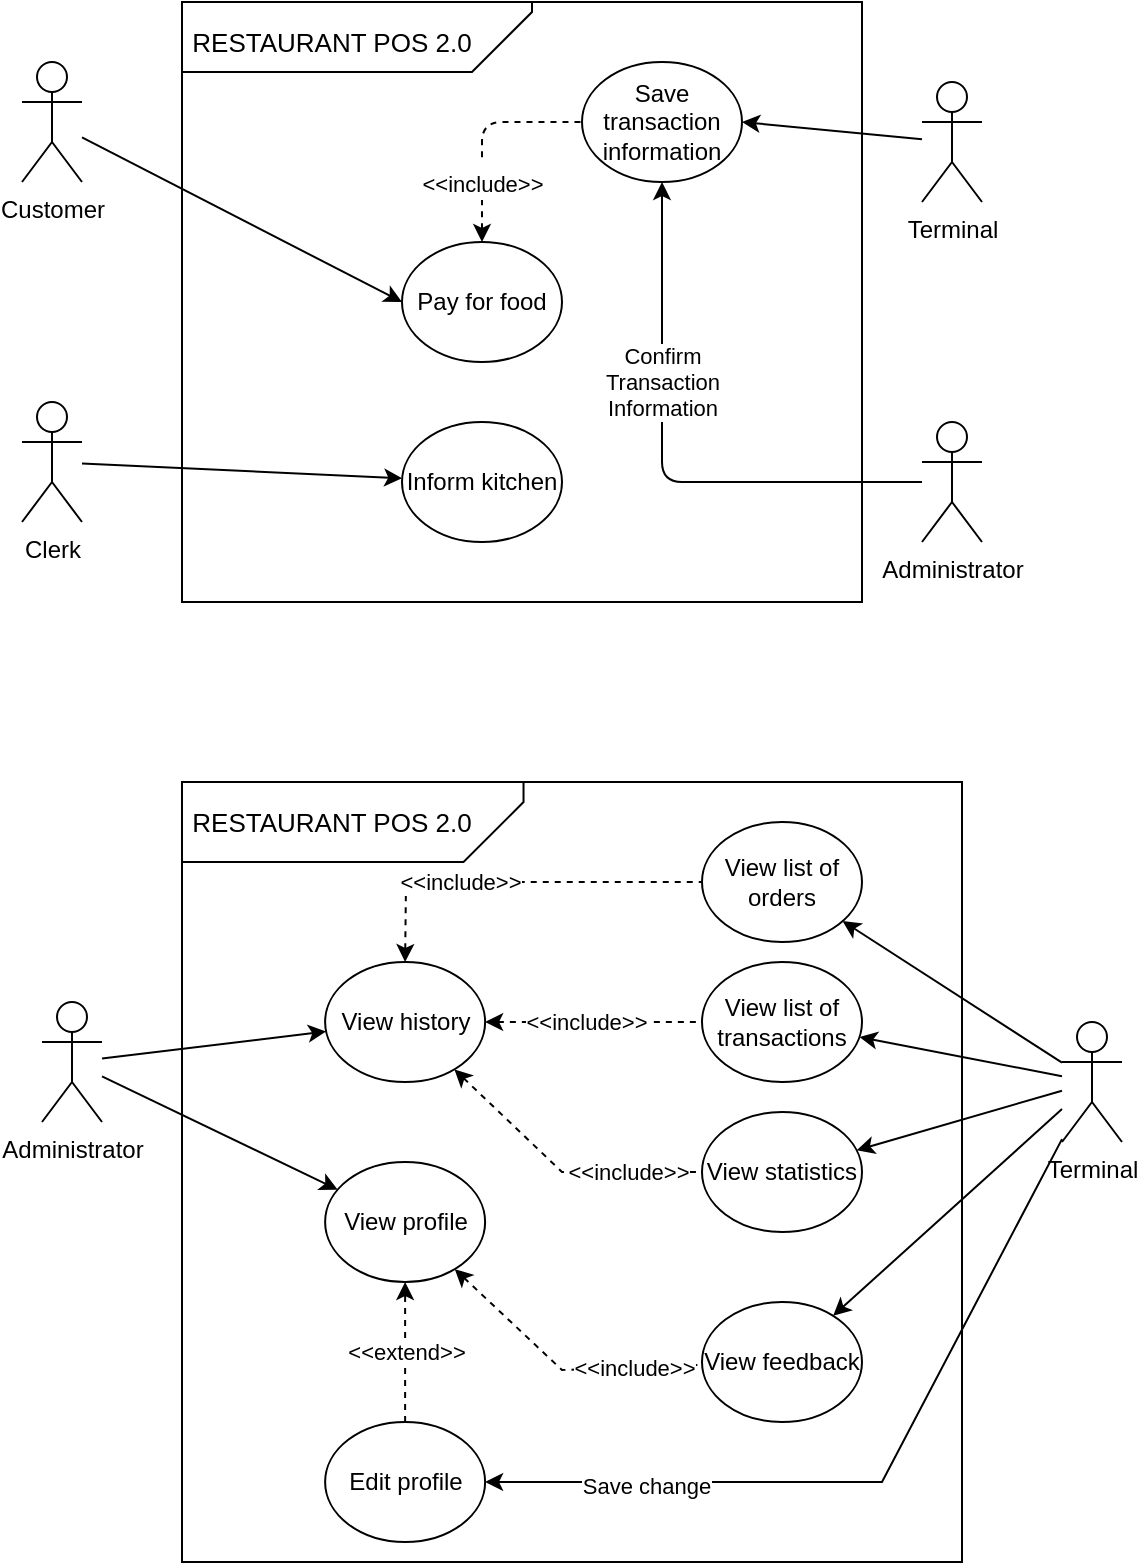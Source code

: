 <mxfile version="14.6.2" type="github">
  <diagram id="fI2FRLbe9Thx7USrb-zm" name="Page-1">
    <mxGraphModel dx="1062" dy="584" grid="1" gridSize="10" guides="1" tooltips="1" connect="1" arrows="1" fold="1" page="1" pageScale="1" pageWidth="850" pageHeight="1100" math="0" shadow="0">
      <root>
        <mxCell id="0" />
        <mxCell id="1" parent="0" />
        <mxCell id="z9ftaDmFX_MJndl0uFdB-8" value="" style="rounded=0;whiteSpace=wrap;html=1;" parent="1" vertex="1">
          <mxGeometry x="150" y="20" width="340" height="300" as="geometry" />
        </mxCell>
        <mxCell id="z9ftaDmFX_MJndl0uFdB-9" style="rounded=1;orthogonalLoop=1;jettySize=auto;html=1;entryX=0;entryY=0.5;entryDx=0;entryDy=0;" parent="1" source="z9ftaDmFX_MJndl0uFdB-10" target="z9ftaDmFX_MJndl0uFdB-11" edge="1">
          <mxGeometry relative="1" as="geometry" />
        </mxCell>
        <mxCell id="z9ftaDmFX_MJndl0uFdB-10" value="Customer" style="shape=umlActor;verticalLabelPosition=bottom;verticalAlign=top;html=1;outlineConnect=0;" parent="1" vertex="1">
          <mxGeometry x="70" y="50" width="30" height="60" as="geometry" />
        </mxCell>
        <mxCell id="z9ftaDmFX_MJndl0uFdB-18" value="&lt;font style=&quot;font-size: 11px&quot;&gt;&amp;lt;&amp;lt;include&amp;gt;&amp;gt;&lt;/font&gt;" style="edgeStyle=orthogonalEdgeStyle;rounded=1;orthogonalLoop=1;jettySize=auto;html=1;exitX=0.5;exitY=0;exitDx=0;exitDy=0;entryX=0;entryY=0.5;entryDx=0;entryDy=0;fontSize=16;dashed=1;startArrow=classic;startFill=1;endArrow=none;endFill=0;" parent="1" source="z9ftaDmFX_MJndl0uFdB-11" target="z9ftaDmFX_MJndl0uFdB-16" edge="1">
          <mxGeometry x="-0.429" relative="1" as="geometry">
            <mxPoint as="offset" />
          </mxGeometry>
        </mxCell>
        <mxCell id="z9ftaDmFX_MJndl0uFdB-11" value="Pay for food" style="ellipse;whiteSpace=wrap;html=1;" parent="1" vertex="1">
          <mxGeometry x="260" y="140" width="80" height="60" as="geometry" />
        </mxCell>
        <mxCell id="z9ftaDmFX_MJndl0uFdB-14" style="rounded=1;orthogonalLoop=1;jettySize=auto;html=1;entryX=0.5;entryY=1;entryDx=0;entryDy=0;edgeStyle=elbowEdgeStyle;" parent="1" source="z9ftaDmFX_MJndl0uFdB-12" target="z9ftaDmFX_MJndl0uFdB-16" edge="1">
          <mxGeometry relative="1" as="geometry">
            <mxPoint x="440" y="140" as="targetPoint" />
            <Array as="points">
              <mxPoint x="390" y="190" />
            </Array>
          </mxGeometry>
        </mxCell>
        <mxCell id="ugJsPAuL-UzY0XyQehgj-15" value="Confirm&lt;br&gt;Transaction&lt;br&gt;Information" style="edgeLabel;html=1;align=center;verticalAlign=middle;resizable=0;points=[];" parent="z9ftaDmFX_MJndl0uFdB-14" vertex="1" connectable="0">
          <mxGeometry x="0.297" y="-1" relative="1" as="geometry">
            <mxPoint x="-1" y="1" as="offset" />
          </mxGeometry>
        </mxCell>
        <mxCell id="z9ftaDmFX_MJndl0uFdB-20" style="edgeStyle=none;rounded=1;orthogonalLoop=1;jettySize=auto;html=1;fontSize=16;" parent="1" source="ugJsPAuL-UzY0XyQehgj-14" target="z9ftaDmFX_MJndl0uFdB-19" edge="1">
          <mxGeometry relative="1" as="geometry">
            <mxPoint x="520" y="230" as="sourcePoint" />
          </mxGeometry>
        </mxCell>
        <mxCell id="z9ftaDmFX_MJndl0uFdB-12" value="Administrator" style="shape=umlActor;verticalLabelPosition=bottom;verticalAlign=top;html=1;outlineConnect=0;" parent="1" vertex="1">
          <mxGeometry x="520" y="230" width="30" height="60" as="geometry" />
        </mxCell>
        <mxCell id="z9ftaDmFX_MJndl0uFdB-16" value="Save transaction information" style="ellipse;whiteSpace=wrap;html=1;" parent="1" vertex="1">
          <mxGeometry x="350" y="50" width="80" height="60" as="geometry" />
        </mxCell>
        <mxCell id="z9ftaDmFX_MJndl0uFdB-17" style="edgeStyle=none;rounded=1;orthogonalLoop=1;jettySize=auto;html=1;exitX=0.5;exitY=1;exitDx=0;exitDy=0;fontSize=16;" parent="1" source="z9ftaDmFX_MJndl0uFdB-16" target="z9ftaDmFX_MJndl0uFdB-16" edge="1">
          <mxGeometry relative="1" as="geometry" />
        </mxCell>
        <mxCell id="z9ftaDmFX_MJndl0uFdB-19" value="Inform kitchen" style="ellipse;whiteSpace=wrap;html=1;" parent="1" vertex="1">
          <mxGeometry x="260" y="230" width="80" height="60" as="geometry" />
        </mxCell>
        <mxCell id="ugJsPAuL-UzY0XyQehgj-1" value="" style="rounded=0;whiteSpace=wrap;html=1;" parent="1" vertex="1">
          <mxGeometry x="150" y="410" width="390" height="390" as="geometry" />
        </mxCell>
        <mxCell id="ugJsPAuL-UzY0XyQehgj-27" style="edgeStyle=none;rounded=0;orthogonalLoop=1;jettySize=auto;html=1;startArrow=none;" parent="1" source="ugJsPAuL-UzY0XyQehgj-8" target="ugJsPAuL-UzY0XyQehgj-26" edge="1">
          <mxGeometry relative="1" as="geometry" />
        </mxCell>
        <mxCell id="ugJsPAuL-UzY0XyQehgj-34" style="edgeStyle=none;rounded=0;orthogonalLoop=1;jettySize=auto;html=1;" parent="1" source="ugJsPAuL-UzY0XyQehgj-8" target="ugJsPAuL-UzY0XyQehgj-33" edge="1">
          <mxGeometry relative="1" as="geometry" />
        </mxCell>
        <mxCell id="ugJsPAuL-UzY0XyQehgj-8" value="Administrator" style="shape=umlActor;verticalLabelPosition=bottom;verticalAlign=top;html=1;outlineConnect=0;" parent="1" vertex="1">
          <mxGeometry x="80" y="520" width="30" height="60" as="geometry" />
        </mxCell>
        <mxCell id="ugJsPAuL-UzY0XyQehgj-12" style="edgeStyle=none;rounded=1;orthogonalLoop=1;jettySize=auto;html=1;exitX=0.5;exitY=1;exitDx=0;exitDy=0;fontSize=16;" parent="1" edge="1">
          <mxGeometry relative="1" as="geometry">
            <mxPoint x="320" y="510" as="sourcePoint" />
            <mxPoint x="320" y="510" as="targetPoint" />
          </mxGeometry>
        </mxCell>
        <mxCell id="ugJsPAuL-UzY0XyQehgj-14" value="Clerk" style="shape=umlActor;verticalLabelPosition=bottom;verticalAlign=top;html=1;outlineConnect=0;" parent="1" vertex="1">
          <mxGeometry x="70" y="220" width="30" height="60" as="geometry" />
        </mxCell>
        <mxCell id="ugJsPAuL-UzY0XyQehgj-17" value="" style="shape=card;whiteSpace=wrap;html=1;rotation=-90;flipH=0;flipV=1;" parent="1" vertex="1">
          <mxGeometry x="220" y="-50" width="35" height="175" as="geometry" />
        </mxCell>
        <mxCell id="ugJsPAuL-UzY0XyQehgj-18" value="&lt;font style=&quot;font-size: 13px;&quot;&gt;RESTAURANT POS 2.0&lt;/font&gt;" style="text;html=1;strokeColor=none;fillColor=none;align=center;verticalAlign=middle;whiteSpace=wrap;rounded=0;fontSize=13;" parent="1" vertex="1">
          <mxGeometry x="100" y="30" width="250" height="20" as="geometry" />
        </mxCell>
        <mxCell id="ugJsPAuL-UzY0XyQehgj-19" value="View list of transactions" style="ellipse;whiteSpace=wrap;html=1;" parent="1" vertex="1">
          <mxGeometry x="410" y="500" width="80" height="60" as="geometry" />
        </mxCell>
        <mxCell id="ugJsPAuL-UzY0XyQehgj-20" value="View list of orders" style="ellipse;whiteSpace=wrap;html=1;" parent="1" vertex="1">
          <mxGeometry x="410" y="430" width="80" height="60" as="geometry" />
        </mxCell>
        <mxCell id="ugJsPAuL-UzY0XyQehgj-28" value="&amp;lt;&amp;lt;include&amp;gt;&amp;gt;" style="edgeStyle=none;rounded=0;orthogonalLoop=1;jettySize=auto;html=1;dashed=1;endArrow=none;endFill=0;startArrow=classic;startFill=1;" parent="1" source="ugJsPAuL-UzY0XyQehgj-26" target="ugJsPAuL-UzY0XyQehgj-19" edge="1">
          <mxGeometry x="-0.066" relative="1" as="geometry">
            <Array as="points" />
            <mxPoint as="offset" />
          </mxGeometry>
        </mxCell>
        <mxCell id="ugJsPAuL-UzY0XyQehgj-29" value="&amp;lt;&amp;lt;include&amp;gt;&amp;gt;" style="edgeStyle=none;rounded=0;orthogonalLoop=1;jettySize=auto;html=1;dashed=1;startArrow=classic;startFill=1;endArrow=none;endFill=0;" parent="1" source="ugJsPAuL-UzY0XyQehgj-26" target="ugJsPAuL-UzY0XyQehgj-21" edge="1">
          <mxGeometry x="0.482" relative="1" as="geometry">
            <Array as="points">
              <mxPoint x="340" y="605" />
            </Array>
            <mxPoint as="offset" />
          </mxGeometry>
        </mxCell>
        <mxCell id="ugJsPAuL-UzY0XyQehgj-26" value="View history" style="ellipse;whiteSpace=wrap;html=1;" parent="1" vertex="1">
          <mxGeometry x="221.56" y="500" width="80" height="60" as="geometry" />
        </mxCell>
        <mxCell id="ugJsPAuL-UzY0XyQehgj-31" value="&amp;lt;&amp;lt;include&amp;gt;&amp;gt;" style="edgeStyle=none;rounded=0;orthogonalLoop=1;jettySize=auto;html=1;dashed=1;startArrow=classic;startFill=1;endArrow=none;endFill=0;" parent="1" source="ugJsPAuL-UzY0XyQehgj-26" target="ugJsPAuL-UzY0XyQehgj-20" edge="1">
          <mxGeometry x="-0.28" relative="1" as="geometry">
            <mxPoint x="351.716" y="538.787" as="sourcePoint" />
            <mxPoint x="302.5" y="500" as="targetPoint" />
            <Array as="points">
              <mxPoint x="262" y="460" />
            </Array>
            <mxPoint as="offset" />
          </mxGeometry>
        </mxCell>
        <mxCell id="ugJsPAuL-UzY0XyQehgj-33" value="View profile" style="ellipse;whiteSpace=wrap;html=1;" parent="1" vertex="1">
          <mxGeometry x="221.56" y="600" width="80" height="60" as="geometry" />
        </mxCell>
        <mxCell id="ugJsPAuL-UzY0XyQehgj-35" value="View feedback" style="ellipse;whiteSpace=wrap;html=1;" parent="1" vertex="1">
          <mxGeometry x="410" y="670" width="80" height="60" as="geometry" />
        </mxCell>
        <mxCell id="ugJsPAuL-UzY0XyQehgj-36" value="&amp;lt;&amp;lt;include&amp;gt;&amp;gt;" style="edgeStyle=none;rounded=0;orthogonalLoop=1;jettySize=auto;html=1;dashed=1;startArrow=classic;startFill=1;endArrow=none;endFill=0;" parent="1" source="ugJsPAuL-UzY0XyQehgj-33" target="ugJsPAuL-UzY0XyQehgj-35" edge="1">
          <mxGeometry x="0.528" relative="1" as="geometry">
            <mxPoint x="370" y="685" as="sourcePoint" />
            <Array as="points">
              <mxPoint x="340" y="704" />
            </Array>
            <mxPoint as="offset" />
          </mxGeometry>
        </mxCell>
        <mxCell id="ugJsPAuL-UzY0XyQehgj-38" value="&amp;lt;&amp;lt;extend&amp;gt;&amp;gt;" style="edgeStyle=none;rounded=0;orthogonalLoop=1;jettySize=auto;html=1;exitX=0.5;exitY=0;exitDx=0;exitDy=0;entryX=0.5;entryY=1;entryDx=0;entryDy=0;dashed=1;" parent="1" source="ugJsPAuL-UzY0XyQehgj-37" target="ugJsPAuL-UzY0XyQehgj-33" edge="1">
          <mxGeometry relative="1" as="geometry" />
        </mxCell>
        <mxCell id="ugJsPAuL-UzY0XyQehgj-37" value="Edit profile" style="ellipse;whiteSpace=wrap;html=1;" parent="1" vertex="1">
          <mxGeometry x="221.56" y="730" width="80" height="60" as="geometry" />
        </mxCell>
        <mxCell id="ugJsPAuL-UzY0XyQehgj-39" value="" style="shape=card;whiteSpace=wrap;html=1;rotation=-90;flipH=0;flipV=1;" parent="1" vertex="1">
          <mxGeometry x="215.38" y="344.63" width="40" height="170.77" as="geometry" />
        </mxCell>
        <mxCell id="7WwxMAqGmutDwoMlnRuB-3" style="rounded=0;orthogonalLoop=1;jettySize=auto;html=1;entryX=1;entryY=0.5;entryDx=0;entryDy=0;" parent="1" source="7WwxMAqGmutDwoMlnRuB-2" target="z9ftaDmFX_MJndl0uFdB-16" edge="1">
          <mxGeometry relative="1" as="geometry" />
        </mxCell>
        <mxCell id="7WwxMAqGmutDwoMlnRuB-2" value="Terminal" style="shape=umlActor;verticalLabelPosition=bottom;verticalAlign=top;html=1;outlineConnect=0;" parent="1" vertex="1">
          <mxGeometry x="520" y="60" width="30" height="60" as="geometry" />
        </mxCell>
        <mxCell id="ugJsPAuL-UzY0XyQehgj-21" value="View statistics" style="ellipse;whiteSpace=wrap;html=1;" parent="1" vertex="1">
          <mxGeometry x="410" y="575" width="80" height="60" as="geometry" />
        </mxCell>
        <mxCell id="7WwxMAqGmutDwoMlnRuB-7" style="edgeStyle=none;rounded=0;orthogonalLoop=1;jettySize=auto;html=1;" parent="1" source="7WwxMAqGmutDwoMlnRuB-6" target="ugJsPAuL-UzY0XyQehgj-20" edge="1">
          <mxGeometry relative="1" as="geometry" />
        </mxCell>
        <mxCell id="7WwxMAqGmutDwoMlnRuB-8" style="edgeStyle=none;rounded=0;orthogonalLoop=1;jettySize=auto;html=1;" parent="1" source="7WwxMAqGmutDwoMlnRuB-6" target="ugJsPAuL-UzY0XyQehgj-19" edge="1">
          <mxGeometry relative="1" as="geometry" />
        </mxCell>
        <mxCell id="7WwxMAqGmutDwoMlnRuB-9" style="edgeStyle=none;rounded=0;orthogonalLoop=1;jettySize=auto;html=1;" parent="1" source="7WwxMAqGmutDwoMlnRuB-6" target="ugJsPAuL-UzY0XyQehgj-21" edge="1">
          <mxGeometry relative="1" as="geometry" />
        </mxCell>
        <mxCell id="7WwxMAqGmutDwoMlnRuB-10" style="edgeStyle=none;rounded=0;orthogonalLoop=1;jettySize=auto;html=1;" parent="1" source="7WwxMAqGmutDwoMlnRuB-6" target="ugJsPAuL-UzY0XyQehgj-35" edge="1">
          <mxGeometry relative="1" as="geometry" />
        </mxCell>
        <mxCell id="7WwxMAqGmutDwoMlnRuB-11" style="edgeStyle=none;rounded=0;orthogonalLoop=1;jettySize=auto;html=1;" parent="1" source="7WwxMAqGmutDwoMlnRuB-6" target="ugJsPAuL-UzY0XyQehgj-37" edge="1">
          <mxGeometry relative="1" as="geometry">
            <Array as="points">
              <mxPoint x="500" y="760" />
            </Array>
          </mxGeometry>
        </mxCell>
        <mxCell id="7WwxMAqGmutDwoMlnRuB-12" value="Save change" style="edgeLabel;html=1;align=center;verticalAlign=middle;resizable=0;points=[];" parent="7WwxMAqGmutDwoMlnRuB-11" vertex="1" connectable="0">
          <mxGeometry x="0.592" y="2" relative="1" as="geometry">
            <mxPoint as="offset" />
          </mxGeometry>
        </mxCell>
        <mxCell id="7WwxMAqGmutDwoMlnRuB-6" value="Terminal" style="shape=umlActor;verticalLabelPosition=bottom;verticalAlign=top;html=1;outlineConnect=0;" parent="1" vertex="1">
          <mxGeometry x="590" y="530" width="30" height="60" as="geometry" />
        </mxCell>
        <mxCell id="vMap9Dy6XGefWTCvGEfb-1" value="&lt;font style=&quot;font-size: 13px;&quot;&gt;RESTAURANT POS 2.0&lt;/font&gt;" style="text;html=1;strokeColor=none;fillColor=none;align=center;verticalAlign=middle;whiteSpace=wrap;rounded=0;fontSize=13;" vertex="1" parent="1">
          <mxGeometry x="100" y="420.01" width="250" height="20" as="geometry" />
        </mxCell>
      </root>
    </mxGraphModel>
  </diagram>
</mxfile>
